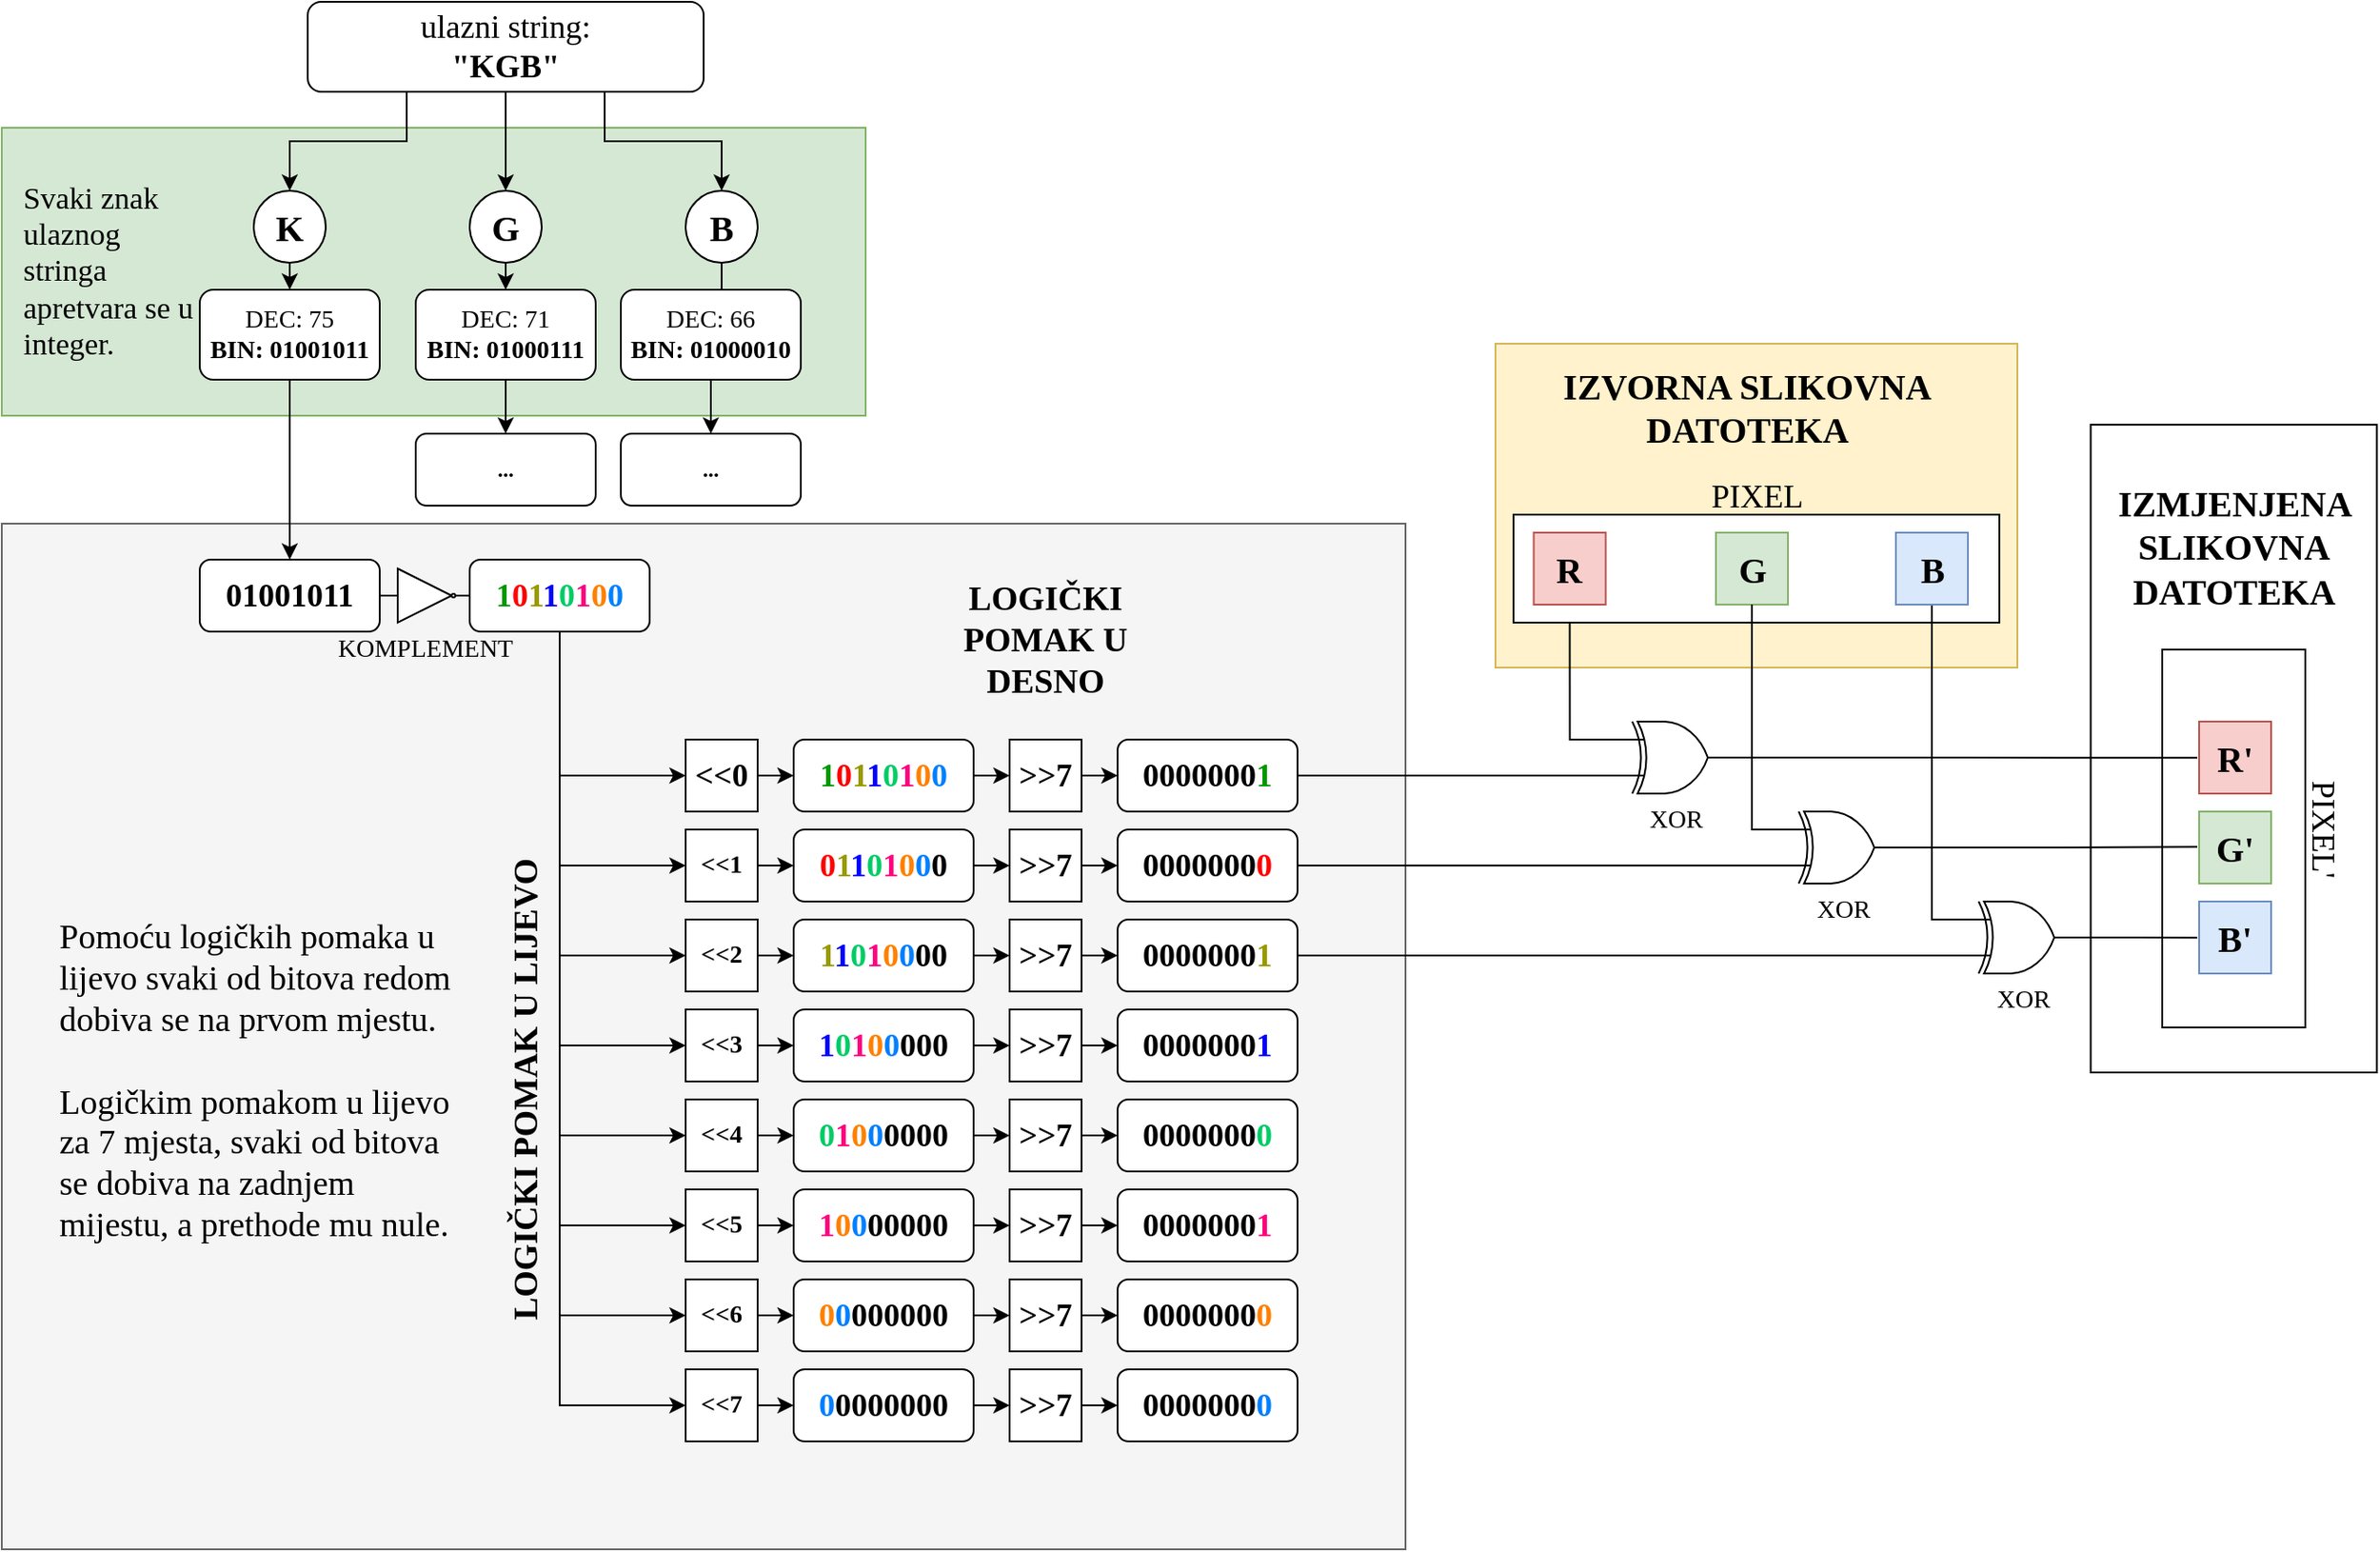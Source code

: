 <mxfile version="13.10.0" type="device"><diagram id="zHD9G4PUojGwCATPJT9y" name="Page-1"><mxGraphModel dx="1724" dy="902" grid="1" gridSize="10" guides="1" tooltips="1" connect="1" arrows="1" fold="1" page="1" pageScale="1" pageWidth="1654" pageHeight="1169" math="0" shadow="0"><root><mxCell id="0"/><mxCell id="1" parent="0"/><mxCell id="11GYhAKEwJ9Q1Psl4zQD-184" value="" style="rounded=0;whiteSpace=wrap;html=1;fontFamily=Lucida Console;fontSize=18;align=center;" vertex="1" parent="1"><mxGeometry x="1320.75" y="390" width="159" height="360" as="geometry"/></mxCell><mxCell id="11GYhAKEwJ9Q1Psl4zQD-185" value="" style="rounded=0;whiteSpace=wrap;html=1;fontFamily=Lucida Console;fontSize=18;align=center;" vertex="1" parent="1"><mxGeometry x="1360.5" y="515" width="79.5" height="210" as="geometry"/></mxCell><mxCell id="11GYhAKEwJ9Q1Psl4zQD-178" value="" style="rounded=0;whiteSpace=wrap;html=1;fontFamily=Lucida Console;fontSize=14;align=center;fillColor=#fff2cc;strokeColor=#d6b656;" vertex="1" parent="1"><mxGeometry x="990" y="345" width="290" height="180" as="geometry"/></mxCell><mxCell id="11GYhAKEwJ9Q1Psl4zQD-111" value="" style="rounded=0;whiteSpace=wrap;html=1;align=left;fontFamily=Lucida Console;fillColor=#f5f5f5;strokeColor=#666666;fontColor=#333333;" vertex="1" parent="1"><mxGeometry x="160" y="445" width="780" height="570" as="geometry"/></mxCell><mxCell id="viAEr004_0cJBpzPvMw_-39" value="" style="rounded=0;whiteSpace=wrap;html=1;align=left;fillColor=#d5e8d4;strokeColor=#82b366;fontFamily=Lucida Console;" parent="1" vertex="1"><mxGeometry x="160" y="225" width="480" height="160" as="geometry"/></mxCell><mxCell id="viAEr004_0cJBpzPvMw_-9" style="edgeStyle=orthogonalEdgeStyle;rounded=0;orthogonalLoop=1;jettySize=auto;html=1;exitX=0.25;exitY=1;exitDx=0;exitDy=0;entryX=0.5;entryY=0;entryDx=0;entryDy=0;fontFamily=Lucida Console;" parent="1" source="viAEr004_0cJBpzPvMw_-1" target="viAEr004_0cJBpzPvMw_-2" edge="1"><mxGeometry relative="1" as="geometry"/></mxCell><mxCell id="viAEr004_0cJBpzPvMw_-10" style="edgeStyle=orthogonalEdgeStyle;rounded=0;orthogonalLoop=1;jettySize=auto;html=1;exitX=0.5;exitY=1;exitDx=0;exitDy=0;entryX=0.5;entryY=0;entryDx=0;entryDy=0;fontFamily=Lucida Console;" parent="1" source="viAEr004_0cJBpzPvMw_-1" target="viAEr004_0cJBpzPvMw_-4" edge="1"><mxGeometry relative="1" as="geometry"/></mxCell><mxCell id="viAEr004_0cJBpzPvMw_-11" style="edgeStyle=orthogonalEdgeStyle;rounded=0;orthogonalLoop=1;jettySize=auto;html=1;exitX=0.75;exitY=1;exitDx=0;exitDy=0;entryX=0.5;entryY=0;entryDx=0;entryDy=0;fontFamily=Lucida Console;" parent="1" source="viAEr004_0cJBpzPvMw_-1" target="viAEr004_0cJBpzPvMw_-3" edge="1"><mxGeometry relative="1" as="geometry"/></mxCell><mxCell id="viAEr004_0cJBpzPvMw_-1" value="ulazni string:&lt;br style=&quot;font-size: 18px;&quot;&gt;&lt;b style=&quot;font-size: 18px;&quot;&gt;&quot;KGB&quot;&lt;/b&gt;" style="rounded=1;whiteSpace=wrap;html=1;fontFamily=Lucida Console;fontSize=18;" parent="1" vertex="1"><mxGeometry x="330" y="155" width="220" height="50" as="geometry"/></mxCell><mxCell id="viAEr004_0cJBpzPvMw_-12" style="edgeStyle=orthogonalEdgeStyle;rounded=0;orthogonalLoop=1;jettySize=auto;html=1;exitX=0.5;exitY=1;exitDx=0;exitDy=0;entryX=0.5;entryY=0;entryDx=0;entryDy=0;fontFamily=Lucida Console;" parent="1" source="viAEr004_0cJBpzPvMw_-2" target="viAEr004_0cJBpzPvMw_-5" edge="1"><mxGeometry relative="1" as="geometry"/></mxCell><mxCell id="viAEr004_0cJBpzPvMw_-2" value="K" style="ellipse;whiteSpace=wrap;html=1;aspect=fixed;fontStyle=1;fontSize=20;fontFamily=Lucida Console;" parent="1" vertex="1"><mxGeometry x="300" y="260" width="40" height="40" as="geometry"/></mxCell><mxCell id="viAEr004_0cJBpzPvMw_-14" style="edgeStyle=orthogonalEdgeStyle;rounded=0;orthogonalLoop=1;jettySize=auto;html=1;exitX=0.5;exitY=1;exitDx=0;exitDy=0;fontFamily=Lucida Console;" parent="1" source="viAEr004_0cJBpzPvMw_-3" target="viAEr004_0cJBpzPvMw_-6" edge="1"><mxGeometry relative="1" as="geometry"/></mxCell><mxCell id="viAEr004_0cJBpzPvMw_-3" value="B" style="ellipse;whiteSpace=wrap;html=1;aspect=fixed;fontStyle=1;fontSize=20;fontFamily=Lucida Console;" parent="1" vertex="1"><mxGeometry x="540" y="260" width="40" height="40" as="geometry"/></mxCell><mxCell id="viAEr004_0cJBpzPvMw_-13" style="edgeStyle=orthogonalEdgeStyle;rounded=0;orthogonalLoop=1;jettySize=auto;html=1;exitX=0.5;exitY=1;exitDx=0;exitDy=0;entryX=0.5;entryY=0;entryDx=0;entryDy=0;fontFamily=Lucida Console;" parent="1" source="viAEr004_0cJBpzPvMw_-4" target="viAEr004_0cJBpzPvMw_-7" edge="1"><mxGeometry relative="1" as="geometry"/></mxCell><mxCell id="viAEr004_0cJBpzPvMw_-4" value="G" style="ellipse;whiteSpace=wrap;html=1;aspect=fixed;fontStyle=1;fontSize=20;fontFamily=Lucida Console;" parent="1" vertex="1"><mxGeometry x="420" y="260" width="40" height="40" as="geometry"/></mxCell><mxCell id="11GYhAKEwJ9Q1Psl4zQD-1" style="edgeStyle=orthogonalEdgeStyle;rounded=0;orthogonalLoop=1;jettySize=auto;html=1;exitX=0.5;exitY=1;exitDx=0;exitDy=0;entryX=0.5;entryY=0;entryDx=0;entryDy=0;fontFamily=Lucida Console;" edge="1" parent="1" source="viAEr004_0cJBpzPvMw_-5" target="11GYhAKEwJ9Q1Psl4zQD-2"><mxGeometry relative="1" as="geometry"><mxPoint x="320" y="505" as="targetPoint"/></mxGeometry></mxCell><mxCell id="viAEr004_0cJBpzPvMw_-5" value="&lt;span style=&quot;font-weight: normal&quot;&gt;DEC: 75&lt;/span&gt;&lt;br style=&quot;font-size: 14px&quot;&gt;BIN: 01001011" style="rounded=1;whiteSpace=wrap;html=1;align=center;fontStyle=1;fontSize=14;fontFamily=Lucida Console;" parent="1" vertex="1"><mxGeometry x="270" y="315" width="100" height="50" as="geometry"/></mxCell><mxCell id="viAEr004_0cJBpzPvMw_-35" style="edgeStyle=orthogonalEdgeStyle;rounded=0;orthogonalLoop=1;jettySize=auto;html=1;exitX=0.5;exitY=1;exitDx=0;exitDy=0;entryX=0.5;entryY=0;entryDx=0;entryDy=0;fontFamily=Lucida Console;" parent="1" source="viAEr004_0cJBpzPvMw_-6" target="viAEr004_0cJBpzPvMw_-33" edge="1"><mxGeometry relative="1" as="geometry"/></mxCell><mxCell id="viAEr004_0cJBpzPvMw_-6" value="&lt;span style=&quot;font-weight: normal&quot;&gt;DEC: 66&lt;/span&gt;&lt;br style=&quot;font-size: 14px&quot;&gt;BIN: 01000010" style="rounded=1;whiteSpace=wrap;html=1;align=center;fontStyle=1;fontSize=14;fontFamily=Lucida Console;" parent="1" vertex="1"><mxGeometry x="504" y="315" width="100" height="50" as="geometry"/></mxCell><mxCell id="viAEr004_0cJBpzPvMw_-34" style="edgeStyle=orthogonalEdgeStyle;rounded=0;orthogonalLoop=1;jettySize=auto;html=1;exitX=0.5;exitY=1;exitDx=0;exitDy=0;entryX=0.5;entryY=0;entryDx=0;entryDy=0;fontFamily=Lucida Console;" parent="1" source="viAEr004_0cJBpzPvMw_-7" target="viAEr004_0cJBpzPvMw_-32" edge="1"><mxGeometry relative="1" as="geometry"/></mxCell><mxCell id="viAEr004_0cJBpzPvMw_-7" value="&lt;span style=&quot;font-weight: normal&quot;&gt;DEC: 71&lt;/span&gt;&lt;br style=&quot;font-size: 14px&quot;&gt;BIN: 01000111" style="rounded=1;whiteSpace=wrap;html=1;align=center;fontStyle=1;fontSize=14;fontFamily=Lucida Console;" parent="1" vertex="1"><mxGeometry x="390" y="315" width="100" height="50" as="geometry"/></mxCell><mxCell id="viAEr004_0cJBpzPvMw_-32" value="&lt;b&gt;...&lt;/b&gt;" style="rounded=1;whiteSpace=wrap;html=1;fontFamily=Lucida Console;" parent="1" vertex="1"><mxGeometry x="390" y="395" width="100" height="40" as="geometry"/></mxCell><mxCell id="viAEr004_0cJBpzPvMw_-33" value="..." style="rounded=1;whiteSpace=wrap;html=1;fontStyle=1;fontFamily=Lucida Console;" parent="1" vertex="1"><mxGeometry x="504" y="395" width="100" height="40" as="geometry"/></mxCell><mxCell id="viAEr004_0cJBpzPvMw_-36" value="Svaki znak ulaznog stringa apretvara se u integer." style="text;html=1;strokeColor=none;fillColor=none;align=left;verticalAlign=middle;whiteSpace=wrap;rounded=0;fontStyle=0;fontFamily=Lucida Console;fontSize=17;" parent="1" vertex="1"><mxGeometry x="170" y="245" width="100" height="120" as="geometry"/></mxCell><mxCell id="11GYhAKEwJ9Q1Psl4zQD-2" value="01001011" style="rounded=1;whiteSpace=wrap;html=1;fontStyle=1;fontSize=18;fontFamily=Lucida Console;" vertex="1" parent="1"><mxGeometry x="270" y="465" width="100" height="40" as="geometry"/></mxCell><mxCell id="11GYhAKEwJ9Q1Psl4zQD-3" value="KOMPLEMENT" style="verticalLabelPosition=bottom;shadow=0;dashed=0;align=center;html=1;verticalAlign=top;shape=mxgraph.electrical.logic_gates.buffer2;negating=1;fontSize=14;fontFamily=Lucida Console;" vertex="1" parent="1"><mxGeometry x="370" y="470" width="50" height="30" as="geometry"/></mxCell><mxCell id="11GYhAKEwJ9Q1Psl4zQD-99" style="edgeStyle=orthogonalEdgeStyle;rounded=0;orthogonalLoop=1;jettySize=auto;html=1;exitX=0.5;exitY=1;exitDx=0;exitDy=0;entryX=0;entryY=0.5;entryDx=0;entryDy=0;fontFamily=Lucida Console;fontSize=16;" edge="1" parent="1" source="11GYhAKEwJ9Q1Psl4zQD-4" target="11GYhAKEwJ9Q1Psl4zQD-21"><mxGeometry relative="1" as="geometry"/></mxCell><mxCell id="11GYhAKEwJ9Q1Psl4zQD-100" style="edgeStyle=orthogonalEdgeStyle;rounded=0;orthogonalLoop=1;jettySize=auto;html=1;exitX=0.5;exitY=1;exitDx=0;exitDy=0;entryX=0;entryY=0.5;entryDx=0;entryDy=0;fontFamily=Lucida Console;fontSize=16;" edge="1" parent="1" source="11GYhAKEwJ9Q1Psl4zQD-4" target="11GYhAKEwJ9Q1Psl4zQD-22"><mxGeometry relative="1" as="geometry"/></mxCell><mxCell id="11GYhAKEwJ9Q1Psl4zQD-101" style="edgeStyle=orthogonalEdgeStyle;rounded=0;orthogonalLoop=1;jettySize=auto;html=1;exitX=0.5;exitY=1;exitDx=0;exitDy=0;entryX=0;entryY=0.5;entryDx=0;entryDy=0;fontFamily=Lucida Console;fontSize=16;" edge="1" parent="1" source="11GYhAKEwJ9Q1Psl4zQD-4" target="11GYhAKEwJ9Q1Psl4zQD-23"><mxGeometry relative="1" as="geometry"/></mxCell><mxCell id="11GYhAKEwJ9Q1Psl4zQD-102" style="edgeStyle=orthogonalEdgeStyle;rounded=0;orthogonalLoop=1;jettySize=auto;html=1;exitX=0.5;exitY=1;exitDx=0;exitDy=0;entryX=0;entryY=0.5;entryDx=0;entryDy=0;fontFamily=Lucida Console;fontSize=16;" edge="1" parent="1" source="11GYhAKEwJ9Q1Psl4zQD-4" target="11GYhAKEwJ9Q1Psl4zQD-25"><mxGeometry relative="1" as="geometry"/></mxCell><mxCell id="11GYhAKEwJ9Q1Psl4zQD-103" style="edgeStyle=orthogonalEdgeStyle;rounded=0;orthogonalLoop=1;jettySize=auto;html=1;exitX=0.5;exitY=1;exitDx=0;exitDy=0;entryX=0;entryY=0.5;entryDx=0;entryDy=0;fontFamily=Lucida Console;fontSize=16;" edge="1" parent="1" source="11GYhAKEwJ9Q1Psl4zQD-4" target="11GYhAKEwJ9Q1Psl4zQD-28"><mxGeometry relative="1" as="geometry"/></mxCell><mxCell id="11GYhAKEwJ9Q1Psl4zQD-104" style="edgeStyle=orthogonalEdgeStyle;rounded=0;orthogonalLoop=1;jettySize=auto;html=1;exitX=0.5;exitY=1;exitDx=0;exitDy=0;entryX=0;entryY=0.5;entryDx=0;entryDy=0;fontFamily=Lucida Console;fontSize=16;" edge="1" parent="1" source="11GYhAKEwJ9Q1Psl4zQD-4" target="11GYhAKEwJ9Q1Psl4zQD-29"><mxGeometry relative="1" as="geometry"/></mxCell><mxCell id="11GYhAKEwJ9Q1Psl4zQD-105" style="edgeStyle=orthogonalEdgeStyle;rounded=0;orthogonalLoop=1;jettySize=auto;html=1;exitX=0.5;exitY=1;exitDx=0;exitDy=0;entryX=0;entryY=0.5;entryDx=0;entryDy=0;fontFamily=Lucida Console;fontSize=16;" edge="1" parent="1" source="11GYhAKEwJ9Q1Psl4zQD-4" target="11GYhAKEwJ9Q1Psl4zQD-33"><mxGeometry relative="1" as="geometry"/></mxCell><mxCell id="11GYhAKEwJ9Q1Psl4zQD-106" style="edgeStyle=orthogonalEdgeStyle;rounded=0;orthogonalLoop=1;jettySize=auto;html=1;exitX=0.5;exitY=1;exitDx=0;exitDy=0;entryX=0;entryY=0.5;entryDx=0;entryDy=0;fontFamily=Lucida Console;fontSize=16;" edge="1" parent="1" source="11GYhAKEwJ9Q1Psl4zQD-4" target="11GYhAKEwJ9Q1Psl4zQD-34"><mxGeometry relative="1" as="geometry"/></mxCell><mxCell id="11GYhAKEwJ9Q1Psl4zQD-4" value="&lt;div style=&quot;font-size: 18px;&quot;&gt;&lt;font style=&quot;font-size: 18px;&quot; color=&quot;#009900&quot;&gt;1&lt;/font&gt;&lt;font style=&quot;font-size: 18px;&quot; color=&quot;#FF0000&quot;&gt;0&lt;/font&gt;&lt;font style=&quot;font-size: 18px;&quot; color=&quot;#999900&quot;&gt;1&lt;/font&gt;&lt;font style=&quot;font-size: 18px;&quot; color=&quot;#0000FF&quot;&gt;1&lt;/font&gt;&lt;font style=&quot;font-size: 18px;&quot; color=&quot;#00CC66&quot;&gt;0&lt;/font&gt;&lt;font style=&quot;font-size: 18px;&quot; color=&quot;#FF0080&quot;&gt;1&lt;/font&gt;&lt;font style=&quot;font-size: 18px;&quot; color=&quot;#FF8000&quot;&gt;0&lt;/font&gt;&lt;font style=&quot;font-size: 18px;&quot; color=&quot;#007FFF&quot;&gt;0&lt;/font&gt;&lt;/div&gt;" style="rounded=1;whiteSpace=wrap;html=1;fontStyle=1;fontSize=18;fontFamily=Lucida Console;" vertex="1" parent="1"><mxGeometry x="420" y="465" width="100" height="40" as="geometry"/></mxCell><mxCell id="11GYhAKEwJ9Q1Psl4zQD-162" style="edgeStyle=orthogonalEdgeStyle;rounded=0;orthogonalLoop=1;jettySize=auto;html=1;exitX=1;exitY=0.5;exitDx=0;exitDy=0;entryX=0;entryY=0.75;entryDx=0;entryDy=0;entryPerimeter=0;endArrow=none;endFill=0;fontFamily=Lucida Console;fontSize=14;" edge="1" parent="1" source="11GYhAKEwJ9Q1Psl4zQD-5" target="11GYhAKEwJ9Q1Psl4zQD-154"><mxGeometry relative="1" as="geometry"/></mxCell><mxCell id="11GYhAKEwJ9Q1Psl4zQD-5" value="0000000&lt;font style=&quot;font-size: 18px;&quot; color=&quot;#009900&quot;&gt;1&lt;/font&gt;" style="rounded=1;whiteSpace=wrap;html=1;fontStyle=1;fontSize=18;fontFamily=Lucida Console;" vertex="1" parent="1"><mxGeometry x="780" y="565" width="100" height="40" as="geometry"/></mxCell><mxCell id="11GYhAKEwJ9Q1Psl4zQD-168" style="edgeStyle=orthogonalEdgeStyle;rounded=0;orthogonalLoop=1;jettySize=auto;html=1;exitX=1;exitY=0.5;exitDx=0;exitDy=0;entryX=0;entryY=0.75;entryDx=0;entryDy=0;entryPerimeter=0;endArrow=none;endFill=0;fontFamily=Lucida Console;fontSize=14;" edge="1" parent="1" source="11GYhAKEwJ9Q1Psl4zQD-6" target="11GYhAKEwJ9Q1Psl4zQD-164"><mxGeometry relative="1" as="geometry"/></mxCell><mxCell id="11GYhAKEwJ9Q1Psl4zQD-6" value="0000000&lt;font style=&quot;font-size: 18px;&quot; color=&quot;#FF0000&quot;&gt;0&lt;/font&gt;" style="rounded=1;whiteSpace=wrap;html=1;fontStyle=1;fontSize=18;fontFamily=Lucida Console;" vertex="1" parent="1"><mxGeometry x="780" y="615" width="100" height="40" as="geometry"/></mxCell><mxCell id="11GYhAKEwJ9Q1Psl4zQD-170" style="edgeStyle=orthogonalEdgeStyle;rounded=0;orthogonalLoop=1;jettySize=auto;html=1;exitX=1;exitY=0.5;exitDx=0;exitDy=0;entryX=0;entryY=0.75;entryDx=0;entryDy=0;entryPerimeter=0;endArrow=none;endFill=0;fontFamily=Lucida Console;fontSize=14;" edge="1" parent="1" source="11GYhAKEwJ9Q1Psl4zQD-7" target="11GYhAKEwJ9Q1Psl4zQD-165"><mxGeometry relative="1" as="geometry"/></mxCell><mxCell id="11GYhAKEwJ9Q1Psl4zQD-7" value="0000000&lt;font style=&quot;font-size: 18px;&quot; color=&quot;#999900&quot;&gt;1&lt;/font&gt;" style="rounded=1;whiteSpace=wrap;html=1;fontStyle=1;fontSize=18;fontFamily=Lucida Console;" vertex="1" parent="1"><mxGeometry x="780" y="665" width="100" height="40" as="geometry"/></mxCell><mxCell id="11GYhAKEwJ9Q1Psl4zQD-8" value="0000000&lt;font style=&quot;font-size: 18px;&quot; color=&quot;#0000FF&quot;&gt;1&lt;/font&gt;" style="rounded=1;whiteSpace=wrap;html=1;fontStyle=1;fontSize=18;fontFamily=Lucida Console;" vertex="1" parent="1"><mxGeometry x="780" y="715" width="100" height="40" as="geometry"/></mxCell><mxCell id="11GYhAKEwJ9Q1Psl4zQD-9" value="0000000&lt;font style=&quot;font-size: 18px;&quot; color=&quot;#00CC66&quot;&gt;0&lt;/font&gt;" style="rounded=1;whiteSpace=wrap;html=1;fontStyle=1;fontSize=18;fontFamily=Lucida Console;" vertex="1" parent="1"><mxGeometry x="780" y="765" width="100" height="40" as="geometry"/></mxCell><mxCell id="11GYhAKEwJ9Q1Psl4zQD-10" value="0000000&lt;font style=&quot;font-size: 18px;&quot; color=&quot;#FF0080&quot;&gt;1&lt;/font&gt;" style="rounded=1;whiteSpace=wrap;html=1;fontStyle=1;fontSize=18;fontFamily=Lucida Console;" vertex="1" parent="1"><mxGeometry x="780" y="815" width="100" height="40" as="geometry"/></mxCell><mxCell id="11GYhAKEwJ9Q1Psl4zQD-11" value="0000000&lt;font style=&quot;font-size: 18px;&quot; color=&quot;#FF8000&quot;&gt;0&lt;/font&gt;" style="rounded=1;whiteSpace=wrap;html=1;fontStyle=1;fontSize=18;fontFamily=Lucida Console;" vertex="1" parent="1"><mxGeometry x="780" y="865" width="100" height="40" as="geometry"/></mxCell><mxCell id="11GYhAKEwJ9Q1Psl4zQD-12" value="&lt;div style=&quot;font-size: 18px;&quot;&gt;0000000&lt;font style=&quot;font-size: 18px;&quot; color=&quot;#007FFF&quot;&gt;0&lt;/font&gt;&lt;/div&gt;" style="rounded=1;whiteSpace=wrap;html=1;fontStyle=1;fontSize=18;fontFamily=Lucida Console;" vertex="1" parent="1"><mxGeometry x="780" y="915" width="100" height="40" as="geometry"/></mxCell><mxCell id="11GYhAKEwJ9Q1Psl4zQD-64" style="edgeStyle=orthogonalEdgeStyle;rounded=0;orthogonalLoop=1;jettySize=auto;html=1;exitX=1;exitY=0.5;exitDx=0;exitDy=0;entryX=0;entryY=0.5;entryDx=0;entryDy=0;fontSize=16;fontFamily=Lucida Console;" edge="1" parent="1" source="11GYhAKEwJ9Q1Psl4zQD-13" target="11GYhAKEwJ9Q1Psl4zQD-52"><mxGeometry relative="1" as="geometry"/></mxCell><mxCell id="11GYhAKEwJ9Q1Psl4zQD-13" value="&lt;font style=&quot;font-size: 18px;&quot; color=&quot;#009900&quot;&gt;1&lt;/font&gt;&lt;font style=&quot;font-size: 18px;&quot; color=&quot;#FF0000&quot;&gt;0&lt;/font&gt;&lt;font style=&quot;font-size: 18px;&quot; color=&quot;#999900&quot;&gt;1&lt;/font&gt;&lt;font style=&quot;font-size: 18px;&quot; color=&quot;#0000FF&quot;&gt;1&lt;/font&gt;&lt;font style=&quot;font-size: 18px;&quot; color=&quot;#00CC66&quot;&gt;0&lt;/font&gt;&lt;font style=&quot;font-size: 18px;&quot; color=&quot;#FF0080&quot;&gt;1&lt;/font&gt;&lt;font style=&quot;font-size: 18px;&quot; color=&quot;#FF8000&quot;&gt;0&lt;/font&gt;&lt;font style=&quot;font-size: 18px;&quot; color=&quot;#007FFF&quot;&gt;0&lt;/font&gt;" style="rounded=1;whiteSpace=wrap;html=1;fontStyle=1;fontSize=18;fontFamily=Lucida Console;" vertex="1" parent="1"><mxGeometry x="600" y="565" width="100" height="40" as="geometry"/></mxCell><mxCell id="11GYhAKEwJ9Q1Psl4zQD-83" style="edgeStyle=orthogonalEdgeStyle;rounded=0;orthogonalLoop=1;jettySize=auto;html=1;exitX=1;exitY=0.5;exitDx=0;exitDy=0;entryX=0;entryY=0.5;entryDx=0;entryDy=0;fontSize=16;fontFamily=Lucida Console;" edge="1" parent="1" source="11GYhAKEwJ9Q1Psl4zQD-14" target="11GYhAKEwJ9Q1Psl4zQD-53"><mxGeometry relative="1" as="geometry"/></mxCell><mxCell id="11GYhAKEwJ9Q1Psl4zQD-14" value="&lt;font style=&quot;font-size: 18px;&quot; color=&quot;#FF0000&quot;&gt;0&lt;/font&gt;&lt;font style=&quot;font-size: 18px;&quot; color=&quot;#999900&quot;&gt;1&lt;/font&gt;&lt;font style=&quot;font-size: 18px;&quot; color=&quot;#0000FF&quot;&gt;1&lt;/font&gt;&lt;font style=&quot;font-size: 18px;&quot; color=&quot;#00CC66&quot;&gt;0&lt;/font&gt;&lt;font style=&quot;font-size: 18px;&quot; color=&quot;#FF0080&quot;&gt;1&lt;/font&gt;&lt;font style=&quot;font-size: 18px;&quot; color=&quot;#FF8000&quot;&gt;0&lt;/font&gt;&lt;font style=&quot;font-size: 18px;&quot; color=&quot;#007FFF&quot;&gt;0&lt;font style=&quot;font-size: 18px;&quot; color=&quot;#000000&quot;&gt;0&lt;/font&gt;&lt;/font&gt;" style="rounded=1;whiteSpace=wrap;html=1;fontStyle=1;fontSize=18;fontFamily=Lucida Console;" vertex="1" parent="1"><mxGeometry x="600" y="615" width="100" height="40" as="geometry"/></mxCell><mxCell id="11GYhAKEwJ9Q1Psl4zQD-84" style="edgeStyle=orthogonalEdgeStyle;rounded=0;orthogonalLoop=1;jettySize=auto;html=1;exitX=1;exitY=0.5;exitDx=0;exitDy=0;entryX=0;entryY=0.5;entryDx=0;entryDy=0;fontSize=16;fontFamily=Lucida Console;" edge="1" parent="1" source="11GYhAKEwJ9Q1Psl4zQD-15" target="11GYhAKEwJ9Q1Psl4zQD-54"><mxGeometry relative="1" as="geometry"/></mxCell><mxCell id="11GYhAKEwJ9Q1Psl4zQD-15" value="&lt;font style=&quot;font-size: 18px;&quot; color=&quot;#999900&quot;&gt;1&lt;/font&gt;&lt;font style=&quot;font-size: 18px;&quot; color=&quot;#0000FF&quot;&gt;1&lt;/font&gt;&lt;font style=&quot;font-size: 18px;&quot; color=&quot;#00CC66&quot;&gt;0&lt;/font&gt;&lt;font style=&quot;font-size: 18px;&quot; color=&quot;#FF0080&quot;&gt;1&lt;/font&gt;&lt;font style=&quot;font-size: 18px;&quot; color=&quot;#FF8000&quot;&gt;0&lt;/font&gt;&lt;font style=&quot;font-size: 18px;&quot; color=&quot;#007FFF&quot;&gt;0&lt;font style=&quot;font-size: 18px;&quot; color=&quot;#000000&quot;&gt;00&lt;/font&gt;&lt;/font&gt;" style="rounded=1;whiteSpace=wrap;html=1;fontStyle=1;fontSize=18;fontFamily=Lucida Console;" vertex="1" parent="1"><mxGeometry x="600" y="665" width="100" height="40" as="geometry"/></mxCell><mxCell id="11GYhAKEwJ9Q1Psl4zQD-85" style="edgeStyle=orthogonalEdgeStyle;rounded=0;orthogonalLoop=1;jettySize=auto;html=1;exitX=1;exitY=0.5;exitDx=0;exitDy=0;entryX=0;entryY=0.5;entryDx=0;entryDy=0;fontSize=16;fontFamily=Lucida Console;" edge="1" parent="1" source="11GYhAKEwJ9Q1Psl4zQD-16" target="11GYhAKEwJ9Q1Psl4zQD-55"><mxGeometry relative="1" as="geometry"/></mxCell><mxCell id="11GYhAKEwJ9Q1Psl4zQD-16" value="&lt;font style=&quot;font-size: 18px;&quot; color=&quot;#0000FF&quot;&gt;1&lt;/font&gt;&lt;font style=&quot;font-size: 18px;&quot; color=&quot;#00CC66&quot;&gt;0&lt;/font&gt;&lt;font style=&quot;font-size: 18px;&quot; color=&quot;#FF0080&quot;&gt;1&lt;/font&gt;&lt;font style=&quot;font-size: 18px;&quot; color=&quot;#FF8000&quot;&gt;0&lt;/font&gt;&lt;font style=&quot;font-size: 18px;&quot; color=&quot;#007FFF&quot;&gt;0&lt;font style=&quot;font-size: 18px;&quot; color=&quot;#000000&quot;&gt;000&lt;/font&gt;&lt;/font&gt;" style="rounded=1;whiteSpace=wrap;html=1;fontStyle=1;fontSize=18;fontFamily=Lucida Console;" vertex="1" parent="1"><mxGeometry x="600" y="715" width="100" height="40" as="geometry"/></mxCell><mxCell id="11GYhAKEwJ9Q1Psl4zQD-86" style="edgeStyle=orthogonalEdgeStyle;rounded=0;orthogonalLoop=1;jettySize=auto;html=1;exitX=1;exitY=0.5;exitDx=0;exitDy=0;entryX=0;entryY=0.5;entryDx=0;entryDy=0;fontSize=16;fontFamily=Lucida Console;" edge="1" parent="1" source="11GYhAKEwJ9Q1Psl4zQD-17" target="11GYhAKEwJ9Q1Psl4zQD-56"><mxGeometry relative="1" as="geometry"/></mxCell><mxCell id="11GYhAKEwJ9Q1Psl4zQD-17" value="&lt;font style=&quot;font-size: 18px;&quot; color=&quot;#00CC66&quot;&gt;0&lt;/font&gt;&lt;font style=&quot;font-size: 18px;&quot; color=&quot;#FF0080&quot;&gt;1&lt;/font&gt;&lt;font style=&quot;font-size: 18px;&quot; color=&quot;#FF8000&quot;&gt;0&lt;/font&gt;&lt;font style=&quot;font-size: 18px;&quot; color=&quot;#007FFF&quot;&gt;0&lt;font style=&quot;font-size: 18px;&quot; color=&quot;#000000&quot;&gt;0000&lt;/font&gt;&lt;/font&gt;" style="rounded=1;whiteSpace=wrap;html=1;fontStyle=1;fontSize=18;fontFamily=Lucida Console;" vertex="1" parent="1"><mxGeometry x="600" y="765" width="100" height="40" as="geometry"/></mxCell><mxCell id="11GYhAKEwJ9Q1Psl4zQD-87" style="edgeStyle=orthogonalEdgeStyle;rounded=0;orthogonalLoop=1;jettySize=auto;html=1;exitX=1;exitY=0.5;exitDx=0;exitDy=0;entryX=0;entryY=0.5;entryDx=0;entryDy=0;fontSize=16;fontFamily=Lucida Console;" edge="1" parent="1" source="11GYhAKEwJ9Q1Psl4zQD-18" target="11GYhAKEwJ9Q1Psl4zQD-57"><mxGeometry relative="1" as="geometry"/></mxCell><mxCell id="11GYhAKEwJ9Q1Psl4zQD-18" value="&lt;font style=&quot;font-size: 18px;&quot; color=&quot;#FF0080&quot;&gt;1&lt;/font&gt;&lt;font style=&quot;font-size: 18px;&quot; color=&quot;#FF8000&quot;&gt;0&lt;/font&gt;&lt;font style=&quot;font-size: 18px;&quot; color=&quot;#007FFF&quot;&gt;0&lt;font style=&quot;font-size: 18px;&quot; color=&quot;#000000&quot;&gt;00000&lt;/font&gt;&lt;/font&gt;" style="rounded=1;whiteSpace=wrap;html=1;fontStyle=1;fontSize=18;fontFamily=Lucida Console;" vertex="1" parent="1"><mxGeometry x="600" y="815" width="100" height="40" as="geometry"/></mxCell><mxCell id="11GYhAKEwJ9Q1Psl4zQD-88" style="edgeStyle=orthogonalEdgeStyle;rounded=0;orthogonalLoop=1;jettySize=auto;html=1;exitX=1;exitY=0.5;exitDx=0;exitDy=0;entryX=0;entryY=0.5;entryDx=0;entryDy=0;fontSize=16;fontFamily=Lucida Console;" edge="1" parent="1" source="11GYhAKEwJ9Q1Psl4zQD-19" target="11GYhAKEwJ9Q1Psl4zQD-58"><mxGeometry relative="1" as="geometry"/></mxCell><mxCell id="11GYhAKEwJ9Q1Psl4zQD-19" value="&lt;font style=&quot;font-size: 18px;&quot; color=&quot;#FF8000&quot;&gt;0&lt;/font&gt;&lt;font style=&quot;font-size: 18px;&quot; color=&quot;#007FFF&quot;&gt;0&lt;font style=&quot;font-size: 18px;&quot; color=&quot;#000000&quot;&gt;000000&lt;/font&gt;&lt;/font&gt;" style="rounded=1;whiteSpace=wrap;html=1;fontStyle=1;fontSize=18;fontFamily=Lucida Console;" vertex="1" parent="1"><mxGeometry x="600" y="865" width="100" height="40" as="geometry"/></mxCell><mxCell id="11GYhAKEwJ9Q1Psl4zQD-89" style="edgeStyle=orthogonalEdgeStyle;rounded=0;orthogonalLoop=1;jettySize=auto;html=1;exitX=1;exitY=0.5;exitDx=0;exitDy=0;entryX=0;entryY=0.5;entryDx=0;entryDy=0;fontSize=16;fontFamily=Lucida Console;" edge="1" parent="1" source="11GYhAKEwJ9Q1Psl4zQD-20" target="11GYhAKEwJ9Q1Psl4zQD-60"><mxGeometry relative="1" as="geometry"/></mxCell><mxCell id="11GYhAKEwJ9Q1Psl4zQD-20" value="&lt;font style=&quot;font-size: 18px;&quot; color=&quot;#007FFF&quot;&gt;0&lt;font style=&quot;font-size: 18px;&quot; color=&quot;#000000&quot;&gt;0000000&lt;/font&gt;&lt;/font&gt;" style="rounded=1;whiteSpace=wrap;html=1;fontStyle=1;fontSize=18;fontFamily=Lucida Console;" vertex="1" parent="1"><mxGeometry x="600" y="915" width="100" height="40" as="geometry"/></mxCell><mxCell id="11GYhAKEwJ9Q1Psl4zQD-63" style="edgeStyle=orthogonalEdgeStyle;rounded=0;orthogonalLoop=1;jettySize=auto;html=1;exitX=1;exitY=0.5;exitDx=0;exitDy=0;entryX=0;entryY=0.5;entryDx=0;entryDy=0;fontSize=16;fontFamily=Lucida Console;" edge="1" parent="1" source="11GYhAKEwJ9Q1Psl4zQD-21" target="11GYhAKEwJ9Q1Psl4zQD-13"><mxGeometry relative="1" as="geometry"/></mxCell><mxCell id="11GYhAKEwJ9Q1Psl4zQD-21" value="&amp;lt;&amp;lt;0" style="rounded=0;whiteSpace=wrap;html=1;fontSize=18;align=center;fontFamily=Lucida Console;fontStyle=1" vertex="1" parent="1"><mxGeometry x="540" y="565" width="40" height="40" as="geometry"/></mxCell><mxCell id="11GYhAKEwJ9Q1Psl4zQD-76" style="edgeStyle=orthogonalEdgeStyle;rounded=0;orthogonalLoop=1;jettySize=auto;html=1;exitX=1;exitY=0.5;exitDx=0;exitDy=0;entryX=0;entryY=0.5;entryDx=0;entryDy=0;fontSize=16;fontFamily=Lucida Console;" edge="1" parent="1" source="11GYhAKEwJ9Q1Psl4zQD-22" target="11GYhAKEwJ9Q1Psl4zQD-14"><mxGeometry relative="1" as="geometry"/></mxCell><mxCell id="11GYhAKEwJ9Q1Psl4zQD-22" value="&amp;lt;&amp;lt;1" style="rounded=0;whiteSpace=wrap;html=1;fontSize=14;align=center;fontFamily=Lucida Console;fontStyle=1" vertex="1" parent="1"><mxGeometry x="540" y="615" width="40" height="40" as="geometry"/></mxCell><mxCell id="11GYhAKEwJ9Q1Psl4zQD-77" style="edgeStyle=orthogonalEdgeStyle;rounded=0;orthogonalLoop=1;jettySize=auto;html=1;exitX=1;exitY=0.5;exitDx=0;exitDy=0;entryX=0;entryY=0.5;entryDx=0;entryDy=0;fontSize=16;fontFamily=Lucida Console;" edge="1" parent="1" source="11GYhAKEwJ9Q1Psl4zQD-23" target="11GYhAKEwJ9Q1Psl4zQD-15"><mxGeometry relative="1" as="geometry"/></mxCell><mxCell id="11GYhAKEwJ9Q1Psl4zQD-23" value="&amp;lt;&amp;lt;2" style="rounded=0;whiteSpace=wrap;html=1;fontSize=14;align=center;fontFamily=Lucida Console;fontStyle=1" vertex="1" parent="1"><mxGeometry x="540" y="665" width="40" height="40" as="geometry"/></mxCell><mxCell id="11GYhAKEwJ9Q1Psl4zQD-78" style="edgeStyle=orthogonalEdgeStyle;rounded=0;orthogonalLoop=1;jettySize=auto;html=1;exitX=1;exitY=0.5;exitDx=0;exitDy=0;entryX=0;entryY=0.5;entryDx=0;entryDy=0;fontSize=16;fontFamily=Lucida Console;" edge="1" parent="1" source="11GYhAKEwJ9Q1Psl4zQD-25" target="11GYhAKEwJ9Q1Psl4zQD-16"><mxGeometry relative="1" as="geometry"/></mxCell><mxCell id="11GYhAKEwJ9Q1Psl4zQD-25" value="&amp;lt;&amp;lt;3" style="rounded=0;whiteSpace=wrap;html=1;fontSize=14;align=center;fontFamily=Lucida Console;fontStyle=1" vertex="1" parent="1"><mxGeometry x="540" y="715" width="40" height="40" as="geometry"/></mxCell><mxCell id="11GYhAKEwJ9Q1Psl4zQD-79" style="edgeStyle=orthogonalEdgeStyle;rounded=0;orthogonalLoop=1;jettySize=auto;html=1;exitX=1;exitY=0.5;exitDx=0;exitDy=0;entryX=0;entryY=0.5;entryDx=0;entryDy=0;fontSize=16;fontFamily=Lucida Console;" edge="1" parent="1" source="11GYhAKEwJ9Q1Psl4zQD-28" target="11GYhAKEwJ9Q1Psl4zQD-17"><mxGeometry relative="1" as="geometry"/></mxCell><mxCell id="11GYhAKEwJ9Q1Psl4zQD-28" value="&amp;lt;&amp;lt;4" style="rounded=0;whiteSpace=wrap;html=1;fontSize=14;align=center;fontFamily=Lucida Console;fontStyle=1" vertex="1" parent="1"><mxGeometry x="540" y="765" width="40" height="40" as="geometry"/></mxCell><mxCell id="11GYhAKEwJ9Q1Psl4zQD-80" style="edgeStyle=orthogonalEdgeStyle;rounded=0;orthogonalLoop=1;jettySize=auto;html=1;exitX=1;exitY=0.5;exitDx=0;exitDy=0;entryX=0;entryY=0.5;entryDx=0;entryDy=0;fontSize=16;fontFamily=Lucida Console;" edge="1" parent="1" source="11GYhAKEwJ9Q1Psl4zQD-29" target="11GYhAKEwJ9Q1Psl4zQD-18"><mxGeometry relative="1" as="geometry"/></mxCell><mxCell id="11GYhAKEwJ9Q1Psl4zQD-29" value="&amp;lt;&amp;lt;5" style="rounded=0;whiteSpace=wrap;html=1;fontSize=14;align=center;fontFamily=Lucida Console;fontStyle=1" vertex="1" parent="1"><mxGeometry x="540" y="815" width="40" height="40" as="geometry"/></mxCell><mxCell id="11GYhAKEwJ9Q1Psl4zQD-81" style="edgeStyle=orthogonalEdgeStyle;rounded=0;orthogonalLoop=1;jettySize=auto;html=1;exitX=1;exitY=0.5;exitDx=0;exitDy=0;entryX=0;entryY=0.5;entryDx=0;entryDy=0;fontSize=16;fontFamily=Lucida Console;" edge="1" parent="1" source="11GYhAKEwJ9Q1Psl4zQD-33" target="11GYhAKEwJ9Q1Psl4zQD-19"><mxGeometry relative="1" as="geometry"/></mxCell><mxCell id="11GYhAKEwJ9Q1Psl4zQD-33" value="&amp;lt;&amp;lt;6" style="rounded=0;whiteSpace=wrap;html=1;fontSize=14;align=center;fontFamily=Lucida Console;fontStyle=1" vertex="1" parent="1"><mxGeometry x="540" y="865" width="40" height="40" as="geometry"/></mxCell><mxCell id="11GYhAKEwJ9Q1Psl4zQD-82" style="edgeStyle=orthogonalEdgeStyle;rounded=0;orthogonalLoop=1;jettySize=auto;html=1;exitX=1;exitY=0.5;exitDx=0;exitDy=0;entryX=0;entryY=0.5;entryDx=0;entryDy=0;fontSize=16;fontFamily=Lucida Console;" edge="1" parent="1" source="11GYhAKEwJ9Q1Psl4zQD-34" target="11GYhAKEwJ9Q1Psl4zQD-20"><mxGeometry relative="1" as="geometry"/></mxCell><mxCell id="11GYhAKEwJ9Q1Psl4zQD-34" value="&amp;lt;&amp;lt;7" style="rounded=0;whiteSpace=wrap;html=1;fontSize=14;align=center;fontFamily=Lucida Console;fontStyle=1" vertex="1" parent="1"><mxGeometry x="540" y="915" width="40" height="40" as="geometry"/></mxCell><mxCell id="11GYhAKEwJ9Q1Psl4zQD-65" style="edgeStyle=orthogonalEdgeStyle;rounded=0;orthogonalLoop=1;jettySize=auto;html=1;exitX=1;exitY=0.5;exitDx=0;exitDy=0;entryX=0;entryY=0.5;entryDx=0;entryDy=0;fontSize=16;fontFamily=Lucida Console;" edge="1" parent="1" source="11GYhAKEwJ9Q1Psl4zQD-52" target="11GYhAKEwJ9Q1Psl4zQD-5"><mxGeometry relative="1" as="geometry"/></mxCell><mxCell id="11GYhAKEwJ9Q1Psl4zQD-52" value="&amp;gt;&amp;gt;7" style="rounded=0;whiteSpace=wrap;html=1;fontSize=18;align=center;fontFamily=Lucida Console;fontStyle=1" vertex="1" parent="1"><mxGeometry x="720" y="565" width="40" height="40" as="geometry"/></mxCell><mxCell id="11GYhAKEwJ9Q1Psl4zQD-90" style="edgeStyle=orthogonalEdgeStyle;rounded=0;orthogonalLoop=1;jettySize=auto;html=1;exitX=1;exitY=0.5;exitDx=0;exitDy=0;entryX=0;entryY=0.5;entryDx=0;entryDy=0;fontSize=16;fontFamily=Lucida Console;" edge="1" parent="1" source="11GYhAKEwJ9Q1Psl4zQD-53" target="11GYhAKEwJ9Q1Psl4zQD-6"><mxGeometry relative="1" as="geometry"/></mxCell><mxCell id="11GYhAKEwJ9Q1Psl4zQD-53" value="&amp;gt;&amp;gt;7" style="rounded=0;whiteSpace=wrap;html=1;fontSize=18;align=center;fontFamily=Lucida Console;fontStyle=1" vertex="1" parent="1"><mxGeometry x="720" y="615" width="40" height="40" as="geometry"/></mxCell><mxCell id="11GYhAKEwJ9Q1Psl4zQD-91" style="edgeStyle=orthogonalEdgeStyle;rounded=0;orthogonalLoop=1;jettySize=auto;html=1;exitX=1;exitY=0.5;exitDx=0;exitDy=0;entryX=0;entryY=0.5;entryDx=0;entryDy=0;fontSize=16;fontFamily=Lucida Console;" edge="1" parent="1" source="11GYhAKEwJ9Q1Psl4zQD-54" target="11GYhAKEwJ9Q1Psl4zQD-7"><mxGeometry relative="1" as="geometry"/></mxCell><mxCell id="11GYhAKEwJ9Q1Psl4zQD-54" value="&amp;gt;&amp;gt;7" style="rounded=0;whiteSpace=wrap;html=1;fontSize=18;align=center;fontFamily=Lucida Console;fontStyle=1" vertex="1" parent="1"><mxGeometry x="720" y="665" width="40" height="40" as="geometry"/></mxCell><mxCell id="11GYhAKEwJ9Q1Psl4zQD-92" style="edgeStyle=orthogonalEdgeStyle;rounded=0;orthogonalLoop=1;jettySize=auto;html=1;exitX=1;exitY=0.5;exitDx=0;exitDy=0;entryX=0;entryY=0.5;entryDx=0;entryDy=0;fontSize=16;fontFamily=Lucida Console;" edge="1" parent="1" source="11GYhAKEwJ9Q1Psl4zQD-55" target="11GYhAKEwJ9Q1Psl4zQD-8"><mxGeometry relative="1" as="geometry"/></mxCell><mxCell id="11GYhAKEwJ9Q1Psl4zQD-55" value="&amp;gt;&amp;gt;7" style="rounded=0;whiteSpace=wrap;html=1;fontSize=18;align=center;fontFamily=Lucida Console;fontStyle=1" vertex="1" parent="1"><mxGeometry x="720" y="715" width="40" height="40" as="geometry"/></mxCell><mxCell id="11GYhAKEwJ9Q1Psl4zQD-93" style="edgeStyle=orthogonalEdgeStyle;rounded=0;orthogonalLoop=1;jettySize=auto;html=1;exitX=1;exitY=0.5;exitDx=0;exitDy=0;entryX=0;entryY=0.5;entryDx=0;entryDy=0;fontSize=16;fontFamily=Lucida Console;" edge="1" parent="1" source="11GYhAKEwJ9Q1Psl4zQD-56" target="11GYhAKEwJ9Q1Psl4zQD-9"><mxGeometry relative="1" as="geometry"/></mxCell><mxCell id="11GYhAKEwJ9Q1Psl4zQD-56" value="&amp;gt;&amp;gt;7" style="rounded=0;whiteSpace=wrap;html=1;fontSize=18;align=center;fontFamily=Lucida Console;fontStyle=1" vertex="1" parent="1"><mxGeometry x="720" y="765" width="40" height="40" as="geometry"/></mxCell><mxCell id="11GYhAKEwJ9Q1Psl4zQD-94" style="edgeStyle=orthogonalEdgeStyle;rounded=0;orthogonalLoop=1;jettySize=auto;html=1;exitX=1;exitY=0.5;exitDx=0;exitDy=0;entryX=0;entryY=0.5;entryDx=0;entryDy=0;fontSize=16;fontFamily=Lucida Console;" edge="1" parent="1" source="11GYhAKEwJ9Q1Psl4zQD-57" target="11GYhAKEwJ9Q1Psl4zQD-10"><mxGeometry relative="1" as="geometry"/></mxCell><mxCell id="11GYhAKEwJ9Q1Psl4zQD-57" value="&amp;gt;&amp;gt;7" style="rounded=0;whiteSpace=wrap;html=1;fontSize=18;align=center;fontFamily=Lucida Console;fontStyle=1" vertex="1" parent="1"><mxGeometry x="720" y="815" width="40" height="40" as="geometry"/></mxCell><mxCell id="11GYhAKEwJ9Q1Psl4zQD-95" style="edgeStyle=orthogonalEdgeStyle;rounded=0;orthogonalLoop=1;jettySize=auto;html=1;exitX=1;exitY=0.5;exitDx=0;exitDy=0;entryX=0;entryY=0.5;entryDx=0;entryDy=0;fontSize=16;fontFamily=Lucida Console;" edge="1" parent="1" source="11GYhAKEwJ9Q1Psl4zQD-58" target="11GYhAKEwJ9Q1Psl4zQD-11"><mxGeometry relative="1" as="geometry"/></mxCell><mxCell id="11GYhAKEwJ9Q1Psl4zQD-58" value="&amp;gt;&amp;gt;7" style="rounded=0;whiteSpace=wrap;html=1;fontSize=18;align=center;fontFamily=Lucida Console;fontStyle=1" vertex="1" parent="1"><mxGeometry x="720" y="865" width="40" height="40" as="geometry"/></mxCell><mxCell id="11GYhAKEwJ9Q1Psl4zQD-96" style="edgeStyle=orthogonalEdgeStyle;rounded=0;orthogonalLoop=1;jettySize=auto;html=1;exitX=1;exitY=0.5;exitDx=0;exitDy=0;entryX=0;entryY=0.5;entryDx=0;entryDy=0;fontSize=16;fontFamily=Lucida Console;" edge="1" parent="1" source="11GYhAKEwJ9Q1Psl4zQD-60" target="11GYhAKEwJ9Q1Psl4zQD-12"><mxGeometry relative="1" as="geometry"/></mxCell><mxCell id="11GYhAKEwJ9Q1Psl4zQD-60" value="&amp;gt;&amp;gt;7" style="rounded=0;whiteSpace=wrap;html=1;fontSize=18;align=center;fontFamily=Lucida Console;fontStyle=1" vertex="1" parent="1"><mxGeometry x="720" y="915" width="40" height="40" as="geometry"/></mxCell><mxCell id="11GYhAKEwJ9Q1Psl4zQD-107" value="LOGIČKI POMAK U LIJEVO" style="text;html=1;strokeColor=none;fillColor=none;align=center;verticalAlign=middle;whiteSpace=wrap;rounded=0;fontFamily=Lucida Console;fontSize=19;rotation=270;fontStyle=1" vertex="1" parent="1"><mxGeometry x="317.5" y="750" width="267.5" height="20" as="geometry"/></mxCell><mxCell id="11GYhAKEwJ9Q1Psl4zQD-108" value="LOGIČKI POMAK U DESNO" style="text;html=1;strokeColor=none;fillColor=none;align=center;verticalAlign=middle;whiteSpace=wrap;rounded=0;fontFamily=Lucida Console;fontSize=19;fontStyle=1" vertex="1" parent="1"><mxGeometry x="675" y="475" width="130" height="70" as="geometry"/></mxCell><mxCell id="11GYhAKEwJ9Q1Psl4zQD-112" value="&lt;div style=&quot;font-size: 19px;&quot;&gt;Pomoću logičkih pomaka u lijevo svaki od bitova redom dobiva se na prvom mjestu. &lt;br style=&quot;font-size: 19px;&quot;&gt;&lt;/div&gt;&lt;div style=&quot;font-size: 19px;&quot;&gt;&lt;br style=&quot;font-size: 19px;&quot;&gt;&lt;/div&gt;&lt;div style=&quot;font-size: 19px;&quot;&gt;Logičkim pomakom u lijevo za 7 mjesta, svaki od bitova se dobiva na zadnjem mijestu, a prethode mu nule.&lt;/div&gt;" style="text;html=1;strokeColor=none;fillColor=none;align=left;verticalAlign=middle;whiteSpace=wrap;rounded=0;fontFamily=Lucida Console;fontSize=19;" vertex="1" parent="1"><mxGeometry x="190" y="605" width="230" height="300" as="geometry"/></mxCell><mxCell id="11GYhAKEwJ9Q1Psl4zQD-118" value="IZVORNA SLIKOVNA DATOTEKA" style="text;html=1;strokeColor=none;fillColor=none;align=center;verticalAlign=middle;whiteSpace=wrap;rounded=0;fontFamily=Lucida Console;fontSize=20;fontStyle=1" vertex="1" parent="1"><mxGeometry x="1010" y="355" width="240" height="50" as="geometry"/></mxCell><mxCell id="11GYhAKEwJ9Q1Psl4zQD-171" style="edgeStyle=orthogonalEdgeStyle;rounded=0;orthogonalLoop=1;jettySize=auto;html=1;exitX=1;exitY=0.5;exitDx=0;exitDy=0;exitPerimeter=0;endArrow=none;endFill=0;fontFamily=Lucida Console;fontSize=14;" edge="1" parent="1" source="11GYhAKEwJ9Q1Psl4zQD-154"><mxGeometry relative="1" as="geometry"><mxPoint x="1380" y="575.176" as="targetPoint"/></mxGeometry></mxCell><mxCell id="11GYhAKEwJ9Q1Psl4zQD-154" value="XOR" style="verticalLabelPosition=bottom;shadow=0;dashed=0;align=center;html=1;verticalAlign=top;shape=mxgraph.electrical.logic_gates.logic_gate;operation=xor;fontFamily=Lucida Console;fontSize=14;" vertex="1" parent="1"><mxGeometry x="1060" y="555" width="60" height="40" as="geometry"/></mxCell><mxCell id="11GYhAKEwJ9Q1Psl4zQD-161" style="edgeStyle=orthogonalEdgeStyle;rounded=0;orthogonalLoop=1;jettySize=auto;html=1;exitX=0.5;exitY=1;exitDx=0;exitDy=0;entryX=0;entryY=0.25;entryDx=0;entryDy=0;entryPerimeter=0;fontFamily=Lucida Console;fontSize=14;endArrow=none;endFill=0;" edge="1" parent="1" source="11GYhAKEwJ9Q1Psl4zQD-114" target="11GYhAKEwJ9Q1Psl4zQD-154"><mxGeometry relative="1" as="geometry"/></mxCell><mxCell id="11GYhAKEwJ9Q1Psl4zQD-172" style="edgeStyle=orthogonalEdgeStyle;rounded=0;orthogonalLoop=1;jettySize=auto;html=1;exitX=1;exitY=0.5;exitDx=0;exitDy=0;exitPerimeter=0;endArrow=none;endFill=0;fontFamily=Lucida Console;fontSize=14;" edge="1" parent="1" source="11GYhAKEwJ9Q1Psl4zQD-164"><mxGeometry relative="1" as="geometry"><mxPoint x="1380" y="624.588" as="targetPoint"/></mxGeometry></mxCell><mxCell id="11GYhAKEwJ9Q1Psl4zQD-173" style="edgeStyle=orthogonalEdgeStyle;rounded=0;orthogonalLoop=1;jettySize=auto;html=1;exitX=1;exitY=0.5;exitDx=0;exitDy=0;exitPerimeter=0;endArrow=none;endFill=0;fontFamily=Lucida Console;fontSize=14;" edge="1" parent="1" source="11GYhAKEwJ9Q1Psl4zQD-165"><mxGeometry relative="1" as="geometry"><mxPoint x="1380" y="675.176" as="targetPoint"/></mxGeometry></mxCell><mxCell id="11GYhAKEwJ9Q1Psl4zQD-179" value="R'" style="whiteSpace=wrap;html=1;aspect=fixed;fontFamily=Lucida Console;fontSize=20;align=center;fontStyle=1;fillColor=#f8cecc;strokeColor=#b85450;" vertex="1" parent="1"><mxGeometry x="1381" y="555" width="40" height="40" as="geometry"/></mxCell><mxCell id="11GYhAKEwJ9Q1Psl4zQD-181" value="G'" style="whiteSpace=wrap;html=1;aspect=fixed;fontFamily=Lucida Console;fontSize=20;align=center;fontStyle=1;fillColor=#d5e8d4;strokeColor=#82b366;" vertex="1" parent="1"><mxGeometry x="1381" y="605" width="40" height="40" as="geometry"/></mxCell><mxCell id="11GYhAKEwJ9Q1Psl4zQD-182" value="B'" style="whiteSpace=wrap;html=1;aspect=fixed;fontFamily=Lucida Console;fontSize=20;align=center;fontStyle=1;fillColor=#dae8fc;strokeColor=#6c8ebf;" vertex="1" parent="1"><mxGeometry x="1381" y="655" width="40" height="40" as="geometry"/></mxCell><mxCell id="11GYhAKEwJ9Q1Psl4zQD-186" value="PIXEL'" style="text;html=1;strokeColor=none;fillColor=none;align=center;verticalAlign=middle;whiteSpace=wrap;rounded=0;fontFamily=Lucida Console;fontSize=18;rotation=90;" vertex="1" parent="1"><mxGeometry x="1430" y="605" width="40" height="20" as="geometry"/></mxCell><mxCell id="11GYhAKEwJ9Q1Psl4zQD-187" value="&lt;font style=&quot;font-size: 20px&quot;&gt;IZMJENJENA SLIKOVNA DATOTEKA&lt;/font&gt;" style="text;html=1;strokeColor=none;fillColor=none;align=center;verticalAlign=middle;whiteSpace=wrap;rounded=0;fontFamily=Lucida Console;fontSize=18;fontStyle=1" vertex="1" parent="1"><mxGeometry x="1335" y="420" width="130.5" height="75" as="geometry"/></mxCell><mxCell id="11GYhAKEwJ9Q1Psl4zQD-146" value="" style="rounded=0;whiteSpace=wrap;html=1;fontFamily=Lucida Console;fontSize=11;align=center;" vertex="1" parent="1"><mxGeometry x="1000" y="440" width="270" height="60" as="geometry"/></mxCell><mxCell id="11GYhAKEwJ9Q1Psl4zQD-114" value="R" style="whiteSpace=wrap;html=1;aspect=fixed;fontFamily=Lucida Console;fontSize=20;align=center;fontStyle=1;fillColor=#f8cecc;strokeColor=#b85450;" vertex="1" parent="1"><mxGeometry x="1011.25" y="450" width="40" height="40" as="geometry"/></mxCell><mxCell id="11GYhAKEwJ9Q1Psl4zQD-115" value="G" style="whiteSpace=wrap;html=1;aspect=fixed;fontFamily=Lucida Console;fontSize=20;align=center;fontStyle=1;fillColor=#d5e8d4;strokeColor=#82b366;" vertex="1" parent="1"><mxGeometry x="1112.5" y="450" width="40" height="40" as="geometry"/></mxCell><mxCell id="11GYhAKEwJ9Q1Psl4zQD-169" style="edgeStyle=orthogonalEdgeStyle;rounded=0;orthogonalLoop=1;jettySize=auto;html=1;exitX=0.5;exitY=1;exitDx=0;exitDy=0;entryX=0;entryY=0.25;entryDx=0;entryDy=0;entryPerimeter=0;endArrow=none;endFill=0;fontFamily=Lucida Console;fontSize=14;" edge="1" parent="1" source="11GYhAKEwJ9Q1Psl4zQD-116" target="11GYhAKEwJ9Q1Psl4zQD-165"><mxGeometry x="1000" y="420" as="geometry"/></mxCell><mxCell id="11GYhAKEwJ9Q1Psl4zQD-116" value="B" style="whiteSpace=wrap;html=1;aspect=fixed;fontFamily=Lucida Console;fontSize=20;align=center;fontStyle=1;fillColor=#dae8fc;strokeColor=#6c8ebf;" vertex="1" parent="1"><mxGeometry x="1212.5" y="450" width="40" height="40" as="geometry"/></mxCell><mxCell id="11GYhAKEwJ9Q1Psl4zQD-159" value="PIXEL" style="text;html=1;strokeColor=none;fillColor=none;align=center;verticalAlign=middle;whiteSpace=wrap;rounded=0;fontFamily=Lucida Console;fontSize=18;" vertex="1" parent="1"><mxGeometry x="1112.5" y="420" width="45" height="20" as="geometry"/></mxCell><mxCell id="11GYhAKEwJ9Q1Psl4zQD-164" value="XOR" style="verticalLabelPosition=bottom;shadow=0;dashed=0;align=center;html=1;verticalAlign=top;shape=mxgraph.electrical.logic_gates.logic_gate;operation=xor;fontFamily=Lucida Console;fontSize=14;" vertex="1" parent="1"><mxGeometry x="1152.5" y="605" width="60" height="40" as="geometry"/></mxCell><mxCell id="11GYhAKEwJ9Q1Psl4zQD-167" style="edgeStyle=orthogonalEdgeStyle;rounded=0;orthogonalLoop=1;jettySize=auto;html=1;exitX=0.5;exitY=1;exitDx=0;exitDy=0;entryX=0;entryY=0.25;entryDx=0;entryDy=0;entryPerimeter=0;endArrow=none;endFill=0;fontFamily=Lucida Console;fontSize=14;" edge="1" parent="1" source="11GYhAKEwJ9Q1Psl4zQD-115" target="11GYhAKEwJ9Q1Psl4zQD-164"><mxGeometry x="1000" y="420" as="geometry"/></mxCell><mxCell id="11GYhAKEwJ9Q1Psl4zQD-165" value="XOR" style="verticalLabelPosition=bottom;shadow=0;dashed=0;align=center;html=1;verticalAlign=top;shape=mxgraph.electrical.logic_gates.logic_gate;operation=xor;fontFamily=Lucida Console;fontSize=14;" vertex="1" parent="1"><mxGeometry x="1252.5" y="655" width="60" height="40" as="geometry"/></mxCell></root></mxGraphModel></diagram></mxfile>